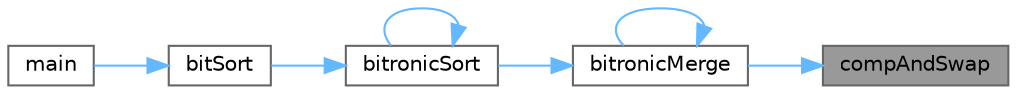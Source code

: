 digraph "compAndSwap"
{
 // LATEX_PDF_SIZE
  bgcolor="transparent";
  edge [fontname=Helvetica,fontsize=10,labelfontname=Helvetica,labelfontsize=10];
  node [fontname=Helvetica,fontsize=10,shape=box,height=0.2,width=0.4];
  rankdir="RL";
  Node1 [id="Node000001",label="compAndSwap",height=0.2,width=0.4,color="gray40", fillcolor="grey60", style="filled", fontcolor="black",tooltip="CompAndSwap This function will compare two integers and swap if necessary."];
  Node1 -> Node2 [id="edge1_Node000001_Node000002",dir="back",color="steelblue1",style="solid",tooltip=" "];
  Node2 [id="Node000002",label="bitronicMerge",height=0.2,width=0.4,color="grey40", fillcolor="white", style="filled",URL="$main_8cpp.html#ac387bdfaa151830d8648ada60668d91c",tooltip="Bitronic Merge This function will merge two arrays as needed for the Bitronic Sort."];
  Node2 -> Node2 [id="edge2_Node000002_Node000002",dir="back",color="steelblue1",style="solid",tooltip=" "];
  Node2 -> Node3 [id="edge3_Node000002_Node000003",dir="back",color="steelblue1",style="solid",tooltip=" "];
  Node3 [id="Node000003",label="bitronicSort",height=0.2,width=0.4,color="grey40", fillcolor="white", style="filled",URL="$main_8cpp.html#ab692ad9d211b4c1cf04ee3211ed707cf",tooltip="Bitronic Sort This function will sort an integer array by use of a Bitronic Sort."];
  Node3 -> Node3 [id="edge4_Node000003_Node000003",dir="back",color="steelblue1",style="solid",tooltip=" "];
  Node3 -> Node4 [id="edge5_Node000003_Node000004",dir="back",color="steelblue1",style="solid",tooltip=" "];
  Node4 [id="Node000004",label="bitSort",height=0.2,width=0.4,color="grey40", fillcolor="white", style="filled",URL="$main_8cpp.html#a208b1eca3046feb547bab36e762a9287",tooltip="Bit Sort This function calls on the bitronic sort function to add in the applicable values."];
  Node4 -> Node5 [id="edge6_Node000004_Node000005",dir="back",color="steelblue1",style="solid",tooltip=" "];
  Node5 [id="Node000005",label="main",height=0.2,width=0.4,color="grey40", fillcolor="white", style="filled",URL="$main_8cpp.html#ae66f6b31b5ad750f1fe042a706a4e3d4",tooltip=" "];
}
